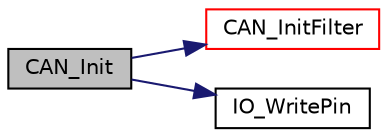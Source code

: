 digraph "CAN_Init"
{
  edge [fontname="Helvetica",fontsize="10",labelfontname="Helvetica",labelfontsize="10"];
  node [fontname="Helvetica",fontsize="10",shape=record];
  rankdir="LR";
  Node14 [label="CAN_Init",height=0.2,width=0.4,color="black", fillcolor="grey75", style="filled", fontcolor="black"];
  Node14 -> Node15 [color="midnightblue",fontsize="10",style="solid",fontname="Helvetica"];
  Node15 [label="CAN_InitFilter",height=0.2,width=0.4,color="red", fillcolor="white", style="filled",URL="$can_8c.html#a9a4c8c7c3cbea2aaa25ed62a193977a2",tooltip="Initializes message filtering. "];
  Node14 -> Node18 [color="midnightblue",fontsize="10",style="solid",fontname="Helvetica"];
  Node18 [label="IO_WritePin",height=0.2,width=0.4,color="black", fillcolor="white", style="filled",URL="$io_8c.html#a1709c6b36be8ee2ebaf5e076300b6a93",tooltip="Sets the state of a pin. "];
}
